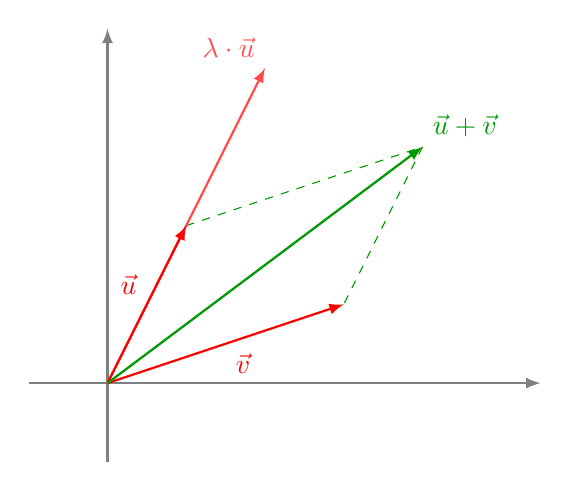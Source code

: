 \begin{tikzpicture}

      \draw[->,>=latex,thick, gray] (-1,0)--(5.5,0);% node[below,black] {$x$};
       \draw[->,>=latex,thick, gray] (0,-1)--(0,4.5); % node[right,black] {$y$};

       \draw[dashed,green!60!black] (1,2)--(4,3)--(3,1);
%       \fill[gray] (2,3) circle (2pt);
      \draw[->,>=latex,thick, red!70] (0,0)--(2,4) node[above left] {$\lambda \cdot \vec u$};
       \draw[->,>=latex,thick, red] (0,0)--(1,2) node[midway, above left] {$\vec u$};
       \draw[->,>=latex,thick, red] (0,0)--(3,1) node[midway, below right] {$\vec v$};

%        \draw[->,>=latex,thick, black!70] (1,2)--(4,3) node[midway, above left] {$v$};
%        \draw[->,>=latex,thick, black!70] (3,1)--(4,3) node[midway, below right] {$u$};

       \draw[->,>=latex,thick, green!60!black] (0,0)--(4,3) node[above right] {$\vec u+\vec v$};
%       \draw[->,>=latex,thick, blue] (0,0)--(-1,-2) node[midway, above left] {$-u$};

%           \node[above left] at (0,0) {$O$};
%       \draw[->,>=latex,thick, myred] (0,0)--(1,2) node[midway, above left] {$u$};
%       \draw[->,>=latex,thick, myred] (0,0)--(2,3);
%      \node[right] at (2,3) {$\begin{pmatrix}x_1\\x_2\\x_3\end{pmatrix}$};

\end{tikzpicture}
